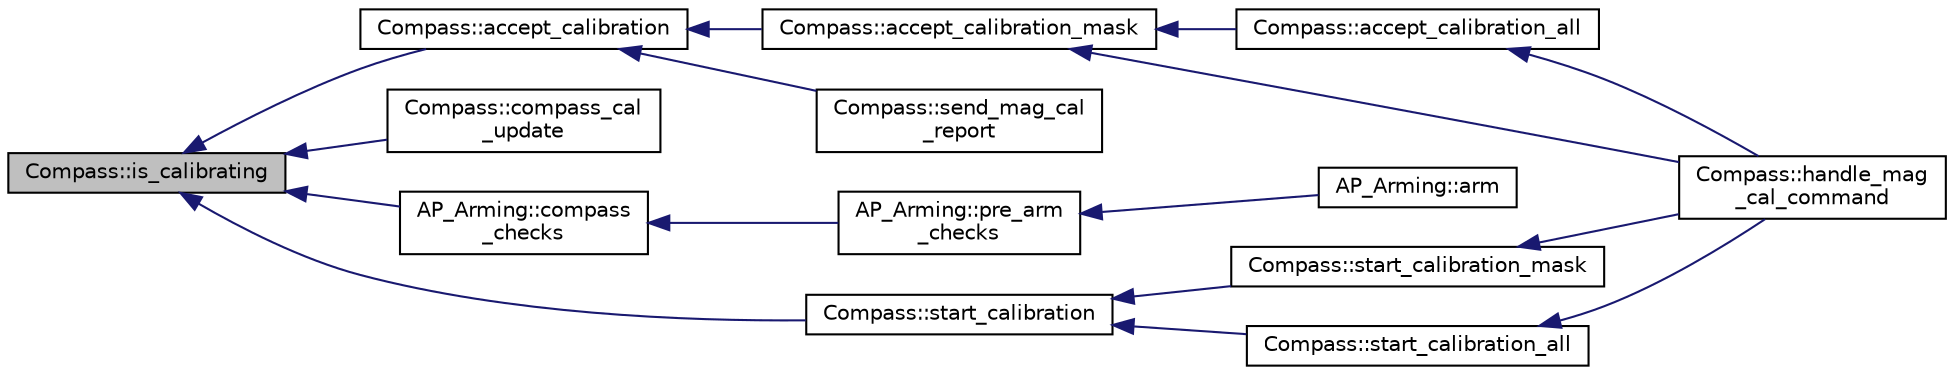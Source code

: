 digraph "Compass::is_calibrating"
{
 // INTERACTIVE_SVG=YES
  edge [fontname="Helvetica",fontsize="10",labelfontname="Helvetica",labelfontsize="10"];
  node [fontname="Helvetica",fontsize="10",shape=record];
  rankdir="LR";
  Node1 [label="Compass::is_calibrating",height=0.2,width=0.4,color="black", fillcolor="grey75", style="filled", fontcolor="black"];
  Node1 -> Node2 [dir="back",color="midnightblue",fontsize="10",style="solid",fontname="Helvetica"];
  Node2 [label="Compass::accept_calibration",height=0.2,width=0.4,color="black", fillcolor="white", style="filled",URL="$classCompass.html#ae72bf1a933ce826e0104e9bf125a128e"];
  Node2 -> Node3 [dir="back",color="midnightblue",fontsize="10",style="solid",fontname="Helvetica"];
  Node3 [label="Compass::accept_calibration_mask",height=0.2,width=0.4,color="black", fillcolor="white", style="filled",URL="$classCompass.html#ac1342f9bccc9138ebb28d01163bab653"];
  Node3 -> Node4 [dir="back",color="midnightblue",fontsize="10",style="solid",fontname="Helvetica"];
  Node4 [label="Compass::accept_calibration_all",height=0.2,width=0.4,color="black", fillcolor="white", style="filled",URL="$classCompass.html#a167f7ec9707b4c26efd2143af4d0b3bf"];
  Node4 -> Node5 [dir="back",color="midnightblue",fontsize="10",style="solid",fontname="Helvetica"];
  Node5 [label="Compass::handle_mag\l_cal_command",height=0.2,width=0.4,color="black", fillcolor="white", style="filled",URL="$classCompass.html#a5b92dfeb8382c411fc5cdfe2c35569b0"];
  Node3 -> Node5 [dir="back",color="midnightblue",fontsize="10",style="solid",fontname="Helvetica"];
  Node2 -> Node6 [dir="back",color="midnightblue",fontsize="10",style="solid",fontname="Helvetica"];
  Node6 [label="Compass::send_mag_cal\l_report",height=0.2,width=0.4,color="black", fillcolor="white", style="filled",URL="$classCompass.html#a17d18b7b6d4fd415595d63d4741d4e83"];
  Node1 -> Node7 [dir="back",color="midnightblue",fontsize="10",style="solid",fontname="Helvetica"];
  Node7 [label="Compass::compass_cal\l_update",height=0.2,width=0.4,color="black", fillcolor="white", style="filled",URL="$classCompass.html#ab8b1d18b185660a957d2faf417e9b1dd"];
  Node1 -> Node8 [dir="back",color="midnightblue",fontsize="10",style="solid",fontname="Helvetica"];
  Node8 [label="AP_Arming::compass\l_checks",height=0.2,width=0.4,color="black", fillcolor="white", style="filled",URL="$classAP__Arming.html#a24332b3f5e2e233914bce12e69ae9564"];
  Node8 -> Node9 [dir="back",color="midnightblue",fontsize="10",style="solid",fontname="Helvetica"];
  Node9 [label="AP_Arming::pre_arm\l_checks",height=0.2,width=0.4,color="black", fillcolor="white", style="filled",URL="$classAP__Arming.html#a73c03baf7f22b7124a2ac9e9286a850a"];
  Node9 -> Node10 [dir="back",color="midnightblue",fontsize="10",style="solid",fontname="Helvetica"];
  Node10 [label="AP_Arming::arm",height=0.2,width=0.4,color="black", fillcolor="white", style="filled",URL="$classAP__Arming.html#a47b859d9929a736df2f08a1cad03efcb"];
  Node1 -> Node11 [dir="back",color="midnightblue",fontsize="10",style="solid",fontname="Helvetica"];
  Node11 [label="Compass::start_calibration",height=0.2,width=0.4,color="black", fillcolor="white", style="filled",URL="$classCompass.html#a97e272caf765e231931c762f18ecb702"];
  Node11 -> Node12 [dir="back",color="midnightblue",fontsize="10",style="solid",fontname="Helvetica"];
  Node12 [label="Compass::start_calibration_mask",height=0.2,width=0.4,color="black", fillcolor="white", style="filled",URL="$classCompass.html#acccb6989443acfaef01ccbd2463ae3ba"];
  Node12 -> Node5 [dir="back",color="midnightblue",fontsize="10",style="solid",fontname="Helvetica"];
  Node11 -> Node13 [dir="back",color="midnightblue",fontsize="10",style="solid",fontname="Helvetica"];
  Node13 [label="Compass::start_calibration_all",height=0.2,width=0.4,color="black", fillcolor="white", style="filled",URL="$classCompass.html#a5a23f669e6cf4f280fed608af6bce0c8"];
  Node13 -> Node5 [dir="back",color="midnightblue",fontsize="10",style="solid",fontname="Helvetica"];
}
